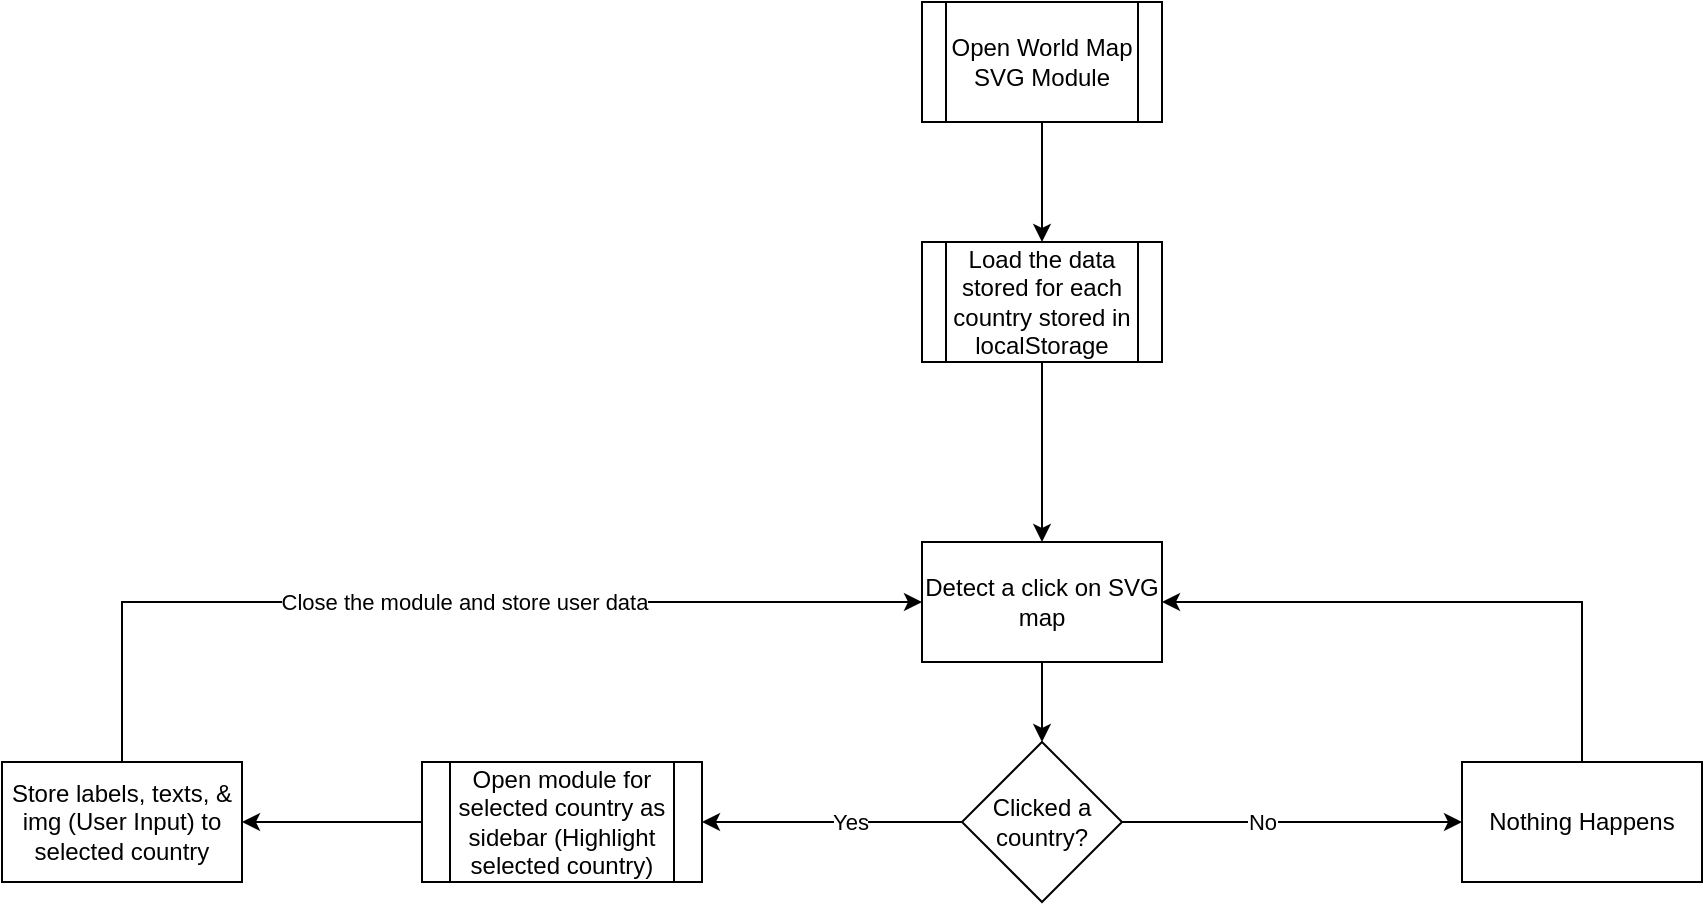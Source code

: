 <mxfile version="26.1.1">
  <diagram name="Page-1" id="Sor2xOkd0_oqwav6UeiC">
    <mxGraphModel dx="4340" dy="1410" grid="1" gridSize="10" guides="1" tooltips="1" connect="1" arrows="1" fold="1" page="1" pageScale="1" pageWidth="827" pageHeight="1169" math="0" shadow="0">
      <root>
        <mxCell id="0" />
        <mxCell id="1" parent="0" />
        <mxCell id="onUhNNnclY4CSSlHleK5-25" style="edgeStyle=orthogonalEdgeStyle;rounded=0;orthogonalLoop=1;jettySize=auto;html=1;entryX=0.5;entryY=0;entryDx=0;entryDy=0;" edge="1" parent="1" source="onUhNNnclY4CSSlHleK5-1" target="onUhNNnclY4CSSlHleK5-24">
          <mxGeometry relative="1" as="geometry" />
        </mxCell>
        <mxCell id="onUhNNnclY4CSSlHleK5-1" value="Open World Map SVG Module" style="shape=process;whiteSpace=wrap;html=1;backgroundOutline=1;" vertex="1" parent="1">
          <mxGeometry x="-200" y="290" width="120" height="60" as="geometry" />
        </mxCell>
        <mxCell id="onUhNNnclY4CSSlHleK5-19" style="edgeStyle=orthogonalEdgeStyle;rounded=0;orthogonalLoop=1;jettySize=auto;html=1;entryX=0.5;entryY=0;entryDx=0;entryDy=0;" edge="1" parent="1" source="onUhNNnclY4CSSlHleK5-8" target="onUhNNnclY4CSSlHleK5-9">
          <mxGeometry relative="1" as="geometry" />
        </mxCell>
        <mxCell id="onUhNNnclY4CSSlHleK5-8" value="Detect a click on SVG map" style="rounded=0;whiteSpace=wrap;html=1;" vertex="1" parent="1">
          <mxGeometry x="-200" y="560" width="120" height="60" as="geometry" />
        </mxCell>
        <mxCell id="onUhNNnclY4CSSlHleK5-11" style="edgeStyle=orthogonalEdgeStyle;rounded=0;orthogonalLoop=1;jettySize=auto;html=1;entryX=0;entryY=0.5;entryDx=0;entryDy=0;" edge="1" parent="1" source="onUhNNnclY4CSSlHleK5-9" target="onUhNNnclY4CSSlHleK5-10">
          <mxGeometry relative="1" as="geometry" />
        </mxCell>
        <mxCell id="onUhNNnclY4CSSlHleK5-12" value="No" style="edgeLabel;html=1;align=center;verticalAlign=middle;resizable=0;points=[];" vertex="1" connectable="0" parent="onUhNNnclY4CSSlHleK5-11">
          <mxGeometry x="-0.274" y="-8" relative="1" as="geometry">
            <mxPoint x="8" y="-8" as="offset" />
          </mxGeometry>
        </mxCell>
        <mxCell id="onUhNNnclY4CSSlHleK5-14" value="" style="edgeStyle=orthogonalEdgeStyle;rounded=0;orthogonalLoop=1;jettySize=auto;html=1;entryX=1;entryY=0.5;entryDx=0;entryDy=0;" edge="1" parent="1" source="onUhNNnclY4CSSlHleK5-9" target="onUhNNnclY4CSSlHleK5-16">
          <mxGeometry relative="1" as="geometry">
            <mxPoint x="-310" y="695" as="targetPoint" />
          </mxGeometry>
        </mxCell>
        <mxCell id="onUhNNnclY4CSSlHleK5-15" value="Yes" style="edgeLabel;html=1;align=center;verticalAlign=middle;resizable=0;points=[];" vertex="1" connectable="0" parent="onUhNNnclY4CSSlHleK5-14">
          <mxGeometry x="-0.142" y="2" relative="1" as="geometry">
            <mxPoint y="-2" as="offset" />
          </mxGeometry>
        </mxCell>
        <mxCell id="onUhNNnclY4CSSlHleK5-9" value="Clicked a country?" style="rhombus;whiteSpace=wrap;html=1;" vertex="1" parent="1">
          <mxGeometry x="-180" y="660" width="80" height="80" as="geometry" />
        </mxCell>
        <mxCell id="onUhNNnclY4CSSlHleK5-20" style="edgeStyle=orthogonalEdgeStyle;rounded=0;orthogonalLoop=1;jettySize=auto;html=1;entryX=1;entryY=0.5;entryDx=0;entryDy=0;" edge="1" parent="1" source="onUhNNnclY4CSSlHleK5-10" target="onUhNNnclY4CSSlHleK5-8">
          <mxGeometry relative="1" as="geometry">
            <Array as="points">
              <mxPoint x="130" y="590" />
            </Array>
          </mxGeometry>
        </mxCell>
        <mxCell id="onUhNNnclY4CSSlHleK5-10" value="Nothing Happens" style="rounded=0;whiteSpace=wrap;html=1;" vertex="1" parent="1">
          <mxGeometry x="70" y="670" width="120" height="60" as="geometry" />
        </mxCell>
        <mxCell id="onUhNNnclY4CSSlHleK5-21" style="edgeStyle=orthogonalEdgeStyle;rounded=0;orthogonalLoop=1;jettySize=auto;html=1;entryX=1;entryY=0.5;entryDx=0;entryDy=0;" edge="1" parent="1" source="onUhNNnclY4CSSlHleK5-16" target="onUhNNnclY4CSSlHleK5-17">
          <mxGeometry relative="1" as="geometry" />
        </mxCell>
        <mxCell id="onUhNNnclY4CSSlHleK5-16" value="Open module for selected country as sidebar (Highlight selected country)" style="shape=process;whiteSpace=wrap;html=1;backgroundOutline=1;" vertex="1" parent="1">
          <mxGeometry x="-450" y="670" width="140" height="60" as="geometry" />
        </mxCell>
        <mxCell id="onUhNNnclY4CSSlHleK5-22" style="edgeStyle=orthogonalEdgeStyle;rounded=0;orthogonalLoop=1;jettySize=auto;html=1;entryX=0;entryY=0.5;entryDx=0;entryDy=0;exitX=0.5;exitY=0;exitDx=0;exitDy=0;" edge="1" parent="1" source="onUhNNnclY4CSSlHleK5-17" target="onUhNNnclY4CSSlHleK5-8">
          <mxGeometry relative="1" as="geometry">
            <mxPoint x="-650" y="600" as="sourcePoint" />
            <Array as="points">
              <mxPoint x="-600" y="590" />
            </Array>
          </mxGeometry>
        </mxCell>
        <mxCell id="onUhNNnclY4CSSlHleK5-23" value="Close the module and store user data" style="edgeLabel;html=1;align=center;verticalAlign=middle;resizable=0;points=[];" vertex="1" connectable="0" parent="onUhNNnclY4CSSlHleK5-22">
          <mxGeometry x="-0.153" y="-4" relative="1" as="geometry">
            <mxPoint x="47" y="-4" as="offset" />
          </mxGeometry>
        </mxCell>
        <mxCell id="onUhNNnclY4CSSlHleK5-17" value="Store labels, texts, &amp;amp; img (User Input) to selected country" style="rounded=0;whiteSpace=wrap;html=1;" vertex="1" parent="1">
          <mxGeometry x="-660" y="670" width="120" height="60" as="geometry" />
        </mxCell>
        <mxCell id="onUhNNnclY4CSSlHleK5-26" style="edgeStyle=orthogonalEdgeStyle;rounded=0;orthogonalLoop=1;jettySize=auto;html=1;entryX=0.5;entryY=0;entryDx=0;entryDy=0;" edge="1" parent="1" source="onUhNNnclY4CSSlHleK5-24" target="onUhNNnclY4CSSlHleK5-8">
          <mxGeometry relative="1" as="geometry" />
        </mxCell>
        <mxCell id="onUhNNnclY4CSSlHleK5-24" value="Load the data stored for each country stored in localStorage" style="shape=process;whiteSpace=wrap;html=1;backgroundOutline=1;" vertex="1" parent="1">
          <mxGeometry x="-200" y="410" width="120" height="60" as="geometry" />
        </mxCell>
      </root>
    </mxGraphModel>
  </diagram>
</mxfile>
